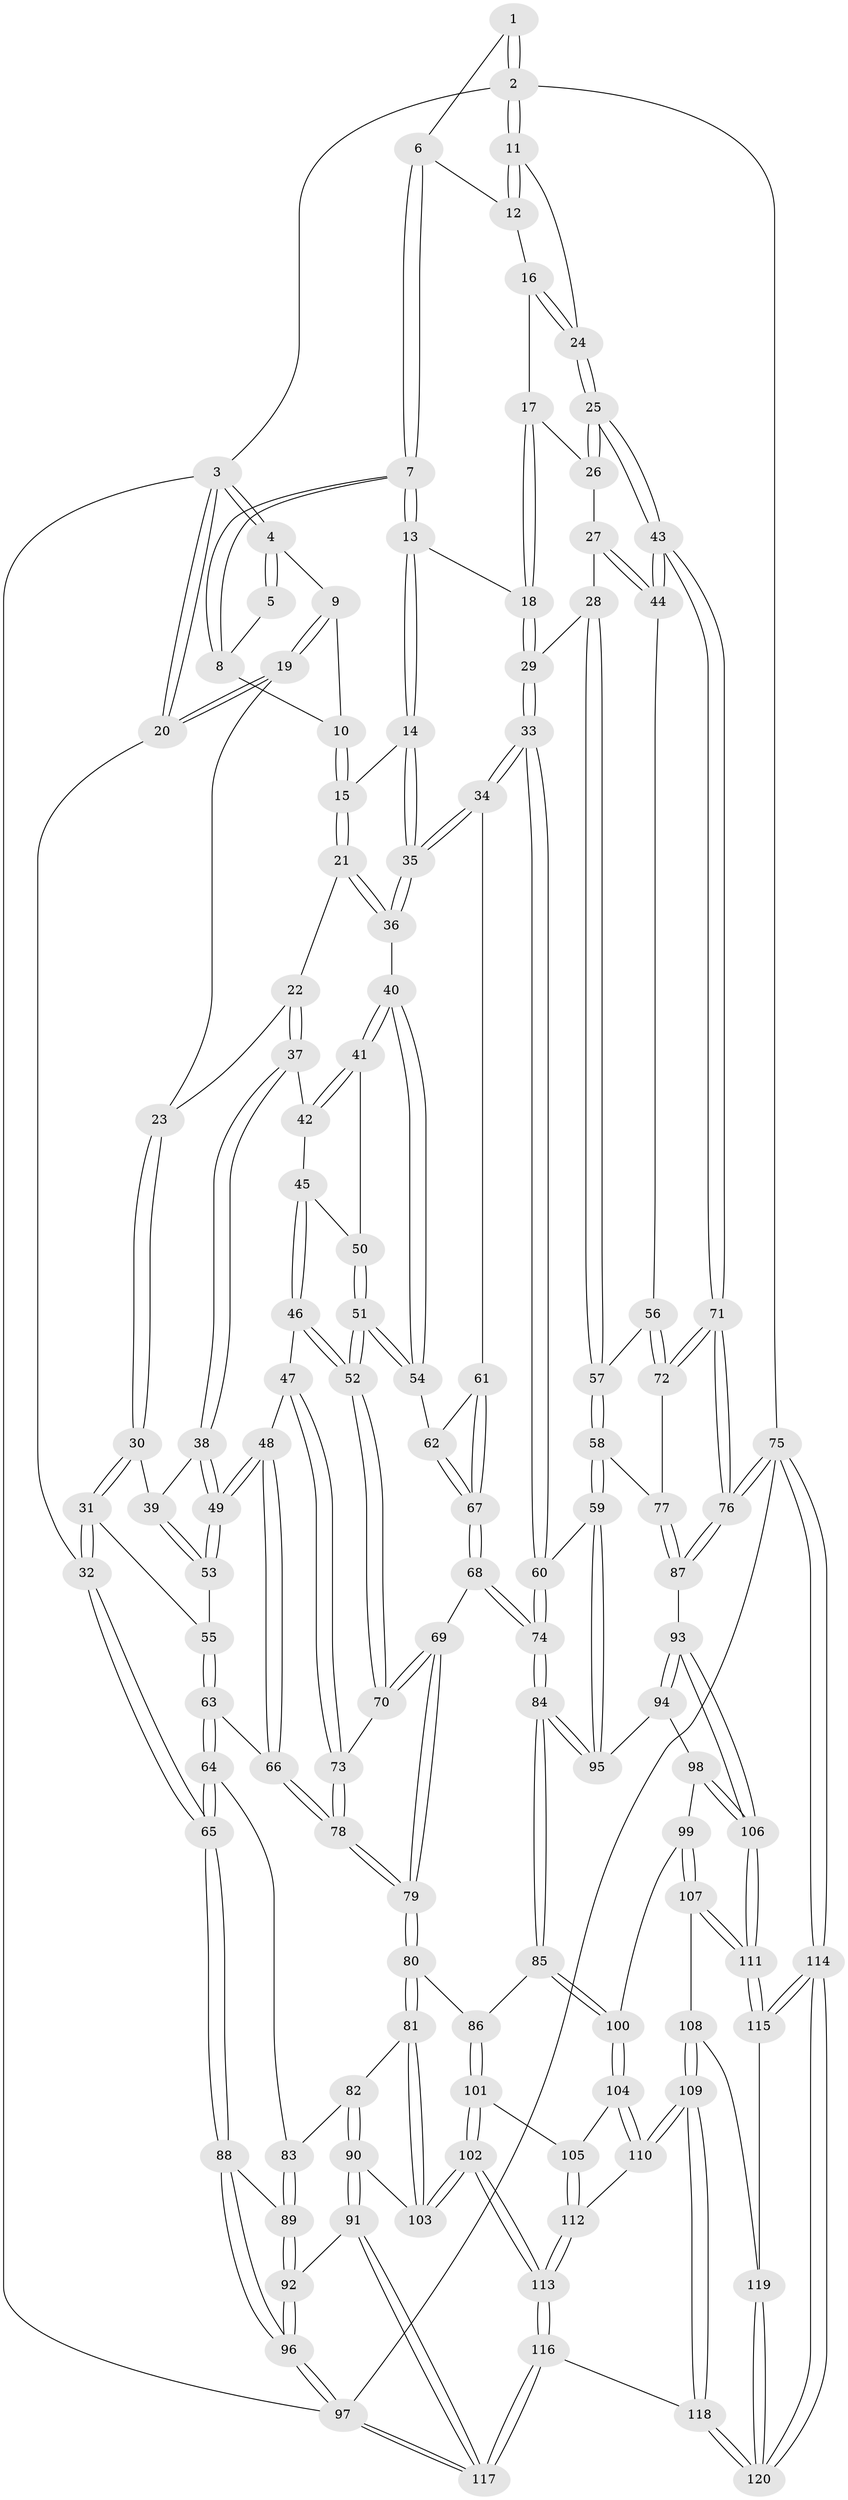 // coarse degree distribution, {4: 0.4383561643835616, 3: 0.547945205479452, 2: 0.0136986301369863}
// Generated by graph-tools (version 1.1) at 2025/38/03/04/25 23:38:32]
// undirected, 120 vertices, 297 edges
graph export_dot {
  node [color=gray90,style=filled];
  1 [pos="+0.7198706908278641+0"];
  2 [pos="+1+0"];
  3 [pos="+0+0"];
  4 [pos="+0+0"];
  5 [pos="+0.3639361545385431+0"];
  6 [pos="+0.7126164530009638+0"];
  7 [pos="+0.631380905658837+0.06912735178675157"];
  8 [pos="+0.36268365215540216+0.07850872131691913"];
  9 [pos="+0.17441406843320179+0.13067790817498903"];
  10 [pos="+0.3506553980576918+0.09874764023111662"];
  11 [pos="+1+0.09579073693529344"];
  12 [pos="+0.821856830725933+0.09268925703397517"];
  13 [pos="+0.6170581062662187+0.12237990363809598"];
  14 [pos="+0.5592271040081455+0.2502600955869377"];
  15 [pos="+0.4161206890106196+0.2507615528625774"];
  16 [pos="+0.8482912128237173+0.19443818777689015"];
  17 [pos="+0.8481944780499732+0.19586541106284633"];
  18 [pos="+0.7740441434215521+0.27964562195807785"];
  19 [pos="+0.17266566202566133+0.14127789178559796"];
  20 [pos="+0+0.341497165919323"];
  21 [pos="+0.38780641092170215+0.28329817128260454"];
  22 [pos="+0.283252113793046+0.31616909098175877"];
  23 [pos="+0.18289923140539224+0.24259478896160966"];
  24 [pos="+1+0.16461017275218184"];
  25 [pos="+1+0.25163561171352256"];
  26 [pos="+0.9141627758947457+0.27995188973296675"];
  27 [pos="+0.9001313598824785+0.356588569494333"];
  28 [pos="+0.8394443109278936+0.39430599719476517"];
  29 [pos="+0.7364055038920612+0.3630481470457701"];
  30 [pos="+0.0649438409654002+0.35800879216316844"];
  31 [pos="+0.04189863628452797+0.36277718323974306"];
  32 [pos="+0+0.39283255192786853"];
  33 [pos="+0.6569964841710207+0.3965061745478567"];
  34 [pos="+0.6414361075534221+0.38929956874096433"];
  35 [pos="+0.620096421420818+0.36590597875762526"];
  36 [pos="+0.42151134391534156+0.41527019681641575"];
  37 [pos="+0.273626181129043+0.3625081971035047"];
  38 [pos="+0.2583827052218701+0.37759924501788067"];
  39 [pos="+0.12440699053848943+0.3974199025121884"];
  40 [pos="+0.41950952442707223+0.4216080354538425"];
  41 [pos="+0.4023482255520981+0.4210605420095221"];
  42 [pos="+0.2900609637603974+0.3861876849807416"];
  43 [pos="+1+0.40224961786217506"];
  44 [pos="+1+0.4118337380905325"];
  45 [pos="+0.31015157851558545+0.42973953293052775"];
  46 [pos="+0.3057540163486429+0.4743917577501417"];
  47 [pos="+0.30057077808949395+0.4802047427049613"];
  48 [pos="+0.20718633320348265+0.5073391555682832"];
  49 [pos="+0.20620121246516548+0.5020071106383048"];
  50 [pos="+0.33132163459315944+0.43315051017175316"];
  51 [pos="+0.3736328167555121+0.48036065571875597"];
  52 [pos="+0.3724403163014575+0.48229846988720027"];
  53 [pos="+0.14955849927167053+0.43444710678299636"];
  54 [pos="+0.4199212513789547+0.4291096410182162"];
  55 [pos="+0.10979089098966596+0.4843827227477781"];
  56 [pos="+0.9372490635975159+0.46802323183398203"];
  57 [pos="+0.8733576826480478+0.48083641752380807"];
  58 [pos="+0.8411469034230821+0.5837890495345257"];
  59 [pos="+0.7916260954455518+0.6064481862513221"];
  60 [pos="+0.6870892020794552+0.5120057938577344"];
  61 [pos="+0.5596864821646391+0.45846748220140293"];
  62 [pos="+0.43796710300062514+0.4520768135931419"];
  63 [pos="+0.12301526867700432+0.5670823797861936"];
  64 [pos="+0.11694304082276298+0.5694317994121656"];
  65 [pos="+0+0.4634906832096972"];
  66 [pos="+0.19622018128832985+0.5508996268040234"];
  67 [pos="+0.4785549824252241+0.5704290169260201"];
  68 [pos="+0.47641621533345113+0.5806348613662125"];
  69 [pos="+0.46601889062492+0.5787650840755774"];
  70 [pos="+0.3745381817274589+0.5330905359156168"];
  71 [pos="+1+0.5657227574770373"];
  72 [pos="+0.9864268983189133+0.5699127826789003"];
  73 [pos="+0.3346452739990527+0.5496201043855786"];
  74 [pos="+0.5232113825172787+0.6629724135322682"];
  75 [pos="+1+1"];
  76 [pos="+1+0.6834007163847194"];
  77 [pos="+0.8944629355850636+0.5961632090170266"];
  78 [pos="+0.2679679541364481+0.6265684724387427"];
  79 [pos="+0.273830608680459+0.6450888506968873"];
  80 [pos="+0.27429724477467143+0.652492545102233"];
  81 [pos="+0.2516720145806808+0.7140374021236879"];
  82 [pos="+0.12333390739909454+0.6518265864904319"];
  83 [pos="+0.10440926165449038+0.6343634217553814"];
  84 [pos="+0.5233651463125845+0.6689387826660074"];
  85 [pos="+0.518812319773256+0.6874913408337154"];
  86 [pos="+0.464894617804711+0.7034699187566289"];
  87 [pos="+0.9676773860156594+0.7140703205497692"];
  88 [pos="+0+0.5461687904030353"];
  89 [pos="+0.0663592113356156+0.681826240894292"];
  90 [pos="+0.1703721905628201+0.8004299717426314"];
  91 [pos="+0.1388032535304841+0.8108825890728925"];
  92 [pos="+0.07886195952148851+0.8037133858155712"];
  93 [pos="+0.8788424121045038+0.8005350149133541"];
  94 [pos="+0.7787355857953834+0.6800193208425507"];
  95 [pos="+0.7777086022909394+0.6617445342125536"];
  96 [pos="+0+0.9670118988220359"];
  97 [pos="+0+1"];
  98 [pos="+0.6724554455212648+0.7942511346181681"];
  99 [pos="+0.6572125990839034+0.801249514515213"];
  100 [pos="+0.5463954224943929+0.7483616492982081"];
  101 [pos="+0.34566377372243334+0.8136393304613"];
  102 [pos="+0.29659054132058094+0.8336052861282759"];
  103 [pos="+0.23841152523471693+0.7844927200538968"];
  104 [pos="+0.5089392927905169+0.8355488518966353"];
  105 [pos="+0.38514784694706855+0.8236225841125966"];
  106 [pos="+0.8859663108365315+0.8978555821130866"];
  107 [pos="+0.6582332040382766+0.8704995921517642"];
  108 [pos="+0.6439124975155676+0.9139354247624155"];
  109 [pos="+0.5585263715550639+0.964969473884323"];
  110 [pos="+0.5076580967265443+0.8508411298551858"];
  111 [pos="+0.8958260481757462+0.9294085771344216"];
  112 [pos="+0.4532747936015756+0.8830794553280529"];
  113 [pos="+0.3346843723821241+0.9968762478656753"];
  114 [pos="+1+1"];
  115 [pos="+0.9107713376410493+0.960620943956839"];
  116 [pos="+0.33579406083380675+1"];
  117 [pos="+0.17672280332524654+1"];
  118 [pos="+0.45922374261340965+1"];
  119 [pos="+0.6630160256822778+0.9297121614924843"];
  120 [pos="+0.8745753176691335+1"];
  1 -- 2;
  1 -- 2;
  1 -- 6;
  2 -- 3;
  2 -- 11;
  2 -- 11;
  2 -- 75;
  3 -- 4;
  3 -- 4;
  3 -- 20;
  3 -- 20;
  3 -- 97;
  4 -- 5;
  4 -- 5;
  4 -- 9;
  5 -- 8;
  6 -- 7;
  6 -- 7;
  6 -- 12;
  7 -- 8;
  7 -- 8;
  7 -- 13;
  7 -- 13;
  8 -- 10;
  9 -- 10;
  9 -- 19;
  9 -- 19;
  10 -- 15;
  10 -- 15;
  11 -- 12;
  11 -- 12;
  11 -- 24;
  12 -- 16;
  13 -- 14;
  13 -- 14;
  13 -- 18;
  14 -- 15;
  14 -- 35;
  14 -- 35;
  15 -- 21;
  15 -- 21;
  16 -- 17;
  16 -- 24;
  16 -- 24;
  17 -- 18;
  17 -- 18;
  17 -- 26;
  18 -- 29;
  18 -- 29;
  19 -- 20;
  19 -- 20;
  19 -- 23;
  20 -- 32;
  21 -- 22;
  21 -- 36;
  21 -- 36;
  22 -- 23;
  22 -- 37;
  22 -- 37;
  23 -- 30;
  23 -- 30;
  24 -- 25;
  24 -- 25;
  25 -- 26;
  25 -- 26;
  25 -- 43;
  25 -- 43;
  26 -- 27;
  27 -- 28;
  27 -- 44;
  27 -- 44;
  28 -- 29;
  28 -- 57;
  28 -- 57;
  29 -- 33;
  29 -- 33;
  30 -- 31;
  30 -- 31;
  30 -- 39;
  31 -- 32;
  31 -- 32;
  31 -- 55;
  32 -- 65;
  32 -- 65;
  33 -- 34;
  33 -- 34;
  33 -- 60;
  33 -- 60;
  34 -- 35;
  34 -- 35;
  34 -- 61;
  35 -- 36;
  35 -- 36;
  36 -- 40;
  37 -- 38;
  37 -- 38;
  37 -- 42;
  38 -- 39;
  38 -- 49;
  38 -- 49;
  39 -- 53;
  39 -- 53;
  40 -- 41;
  40 -- 41;
  40 -- 54;
  40 -- 54;
  41 -- 42;
  41 -- 42;
  41 -- 50;
  42 -- 45;
  43 -- 44;
  43 -- 44;
  43 -- 71;
  43 -- 71;
  44 -- 56;
  45 -- 46;
  45 -- 46;
  45 -- 50;
  46 -- 47;
  46 -- 52;
  46 -- 52;
  47 -- 48;
  47 -- 73;
  47 -- 73;
  48 -- 49;
  48 -- 49;
  48 -- 66;
  48 -- 66;
  49 -- 53;
  49 -- 53;
  50 -- 51;
  50 -- 51;
  51 -- 52;
  51 -- 52;
  51 -- 54;
  51 -- 54;
  52 -- 70;
  52 -- 70;
  53 -- 55;
  54 -- 62;
  55 -- 63;
  55 -- 63;
  56 -- 57;
  56 -- 72;
  56 -- 72;
  57 -- 58;
  57 -- 58;
  58 -- 59;
  58 -- 59;
  58 -- 77;
  59 -- 60;
  59 -- 95;
  59 -- 95;
  60 -- 74;
  60 -- 74;
  61 -- 62;
  61 -- 67;
  61 -- 67;
  62 -- 67;
  62 -- 67;
  63 -- 64;
  63 -- 64;
  63 -- 66;
  64 -- 65;
  64 -- 65;
  64 -- 83;
  65 -- 88;
  65 -- 88;
  66 -- 78;
  66 -- 78;
  67 -- 68;
  67 -- 68;
  68 -- 69;
  68 -- 74;
  68 -- 74;
  69 -- 70;
  69 -- 70;
  69 -- 79;
  69 -- 79;
  70 -- 73;
  71 -- 72;
  71 -- 72;
  71 -- 76;
  71 -- 76;
  72 -- 77;
  73 -- 78;
  73 -- 78;
  74 -- 84;
  74 -- 84;
  75 -- 76;
  75 -- 76;
  75 -- 114;
  75 -- 114;
  75 -- 97;
  76 -- 87;
  76 -- 87;
  77 -- 87;
  77 -- 87;
  78 -- 79;
  78 -- 79;
  79 -- 80;
  79 -- 80;
  80 -- 81;
  80 -- 81;
  80 -- 86;
  81 -- 82;
  81 -- 103;
  81 -- 103;
  82 -- 83;
  82 -- 90;
  82 -- 90;
  83 -- 89;
  83 -- 89;
  84 -- 85;
  84 -- 85;
  84 -- 95;
  84 -- 95;
  85 -- 86;
  85 -- 100;
  85 -- 100;
  86 -- 101;
  86 -- 101;
  87 -- 93;
  88 -- 89;
  88 -- 96;
  88 -- 96;
  89 -- 92;
  89 -- 92;
  90 -- 91;
  90 -- 91;
  90 -- 103;
  91 -- 92;
  91 -- 117;
  91 -- 117;
  92 -- 96;
  92 -- 96;
  93 -- 94;
  93 -- 94;
  93 -- 106;
  93 -- 106;
  94 -- 95;
  94 -- 98;
  96 -- 97;
  96 -- 97;
  97 -- 117;
  97 -- 117;
  98 -- 99;
  98 -- 106;
  98 -- 106;
  99 -- 100;
  99 -- 107;
  99 -- 107;
  100 -- 104;
  100 -- 104;
  101 -- 102;
  101 -- 102;
  101 -- 105;
  102 -- 103;
  102 -- 103;
  102 -- 113;
  102 -- 113;
  104 -- 105;
  104 -- 110;
  104 -- 110;
  105 -- 112;
  105 -- 112;
  106 -- 111;
  106 -- 111;
  107 -- 108;
  107 -- 111;
  107 -- 111;
  108 -- 109;
  108 -- 109;
  108 -- 119;
  109 -- 110;
  109 -- 110;
  109 -- 118;
  109 -- 118;
  110 -- 112;
  111 -- 115;
  111 -- 115;
  112 -- 113;
  112 -- 113;
  113 -- 116;
  113 -- 116;
  114 -- 115;
  114 -- 115;
  114 -- 120;
  114 -- 120;
  115 -- 119;
  116 -- 117;
  116 -- 117;
  116 -- 118;
  118 -- 120;
  118 -- 120;
  119 -- 120;
  119 -- 120;
}
